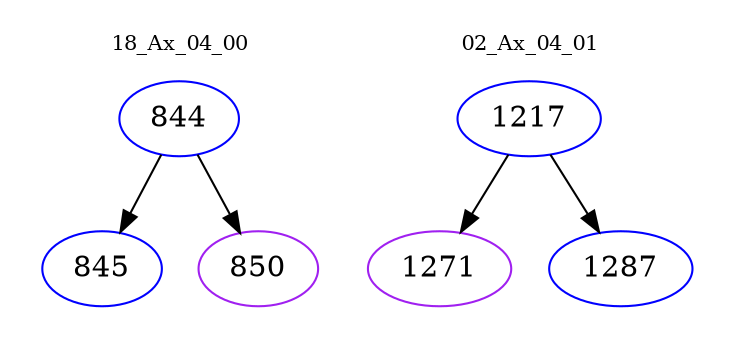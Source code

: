 digraph{
subgraph cluster_0 {
color = white
label = "18_Ax_04_00";
fontsize=10;
T0_844 [label="844", color="blue"]
T0_844 -> T0_845 [color="black"]
T0_845 [label="845", color="blue"]
T0_844 -> T0_850 [color="black"]
T0_850 [label="850", color="purple"]
}
subgraph cluster_1 {
color = white
label = "02_Ax_04_01";
fontsize=10;
T1_1217 [label="1217", color="blue"]
T1_1217 -> T1_1271 [color="black"]
T1_1271 [label="1271", color="purple"]
T1_1217 -> T1_1287 [color="black"]
T1_1287 [label="1287", color="blue"]
}
}
